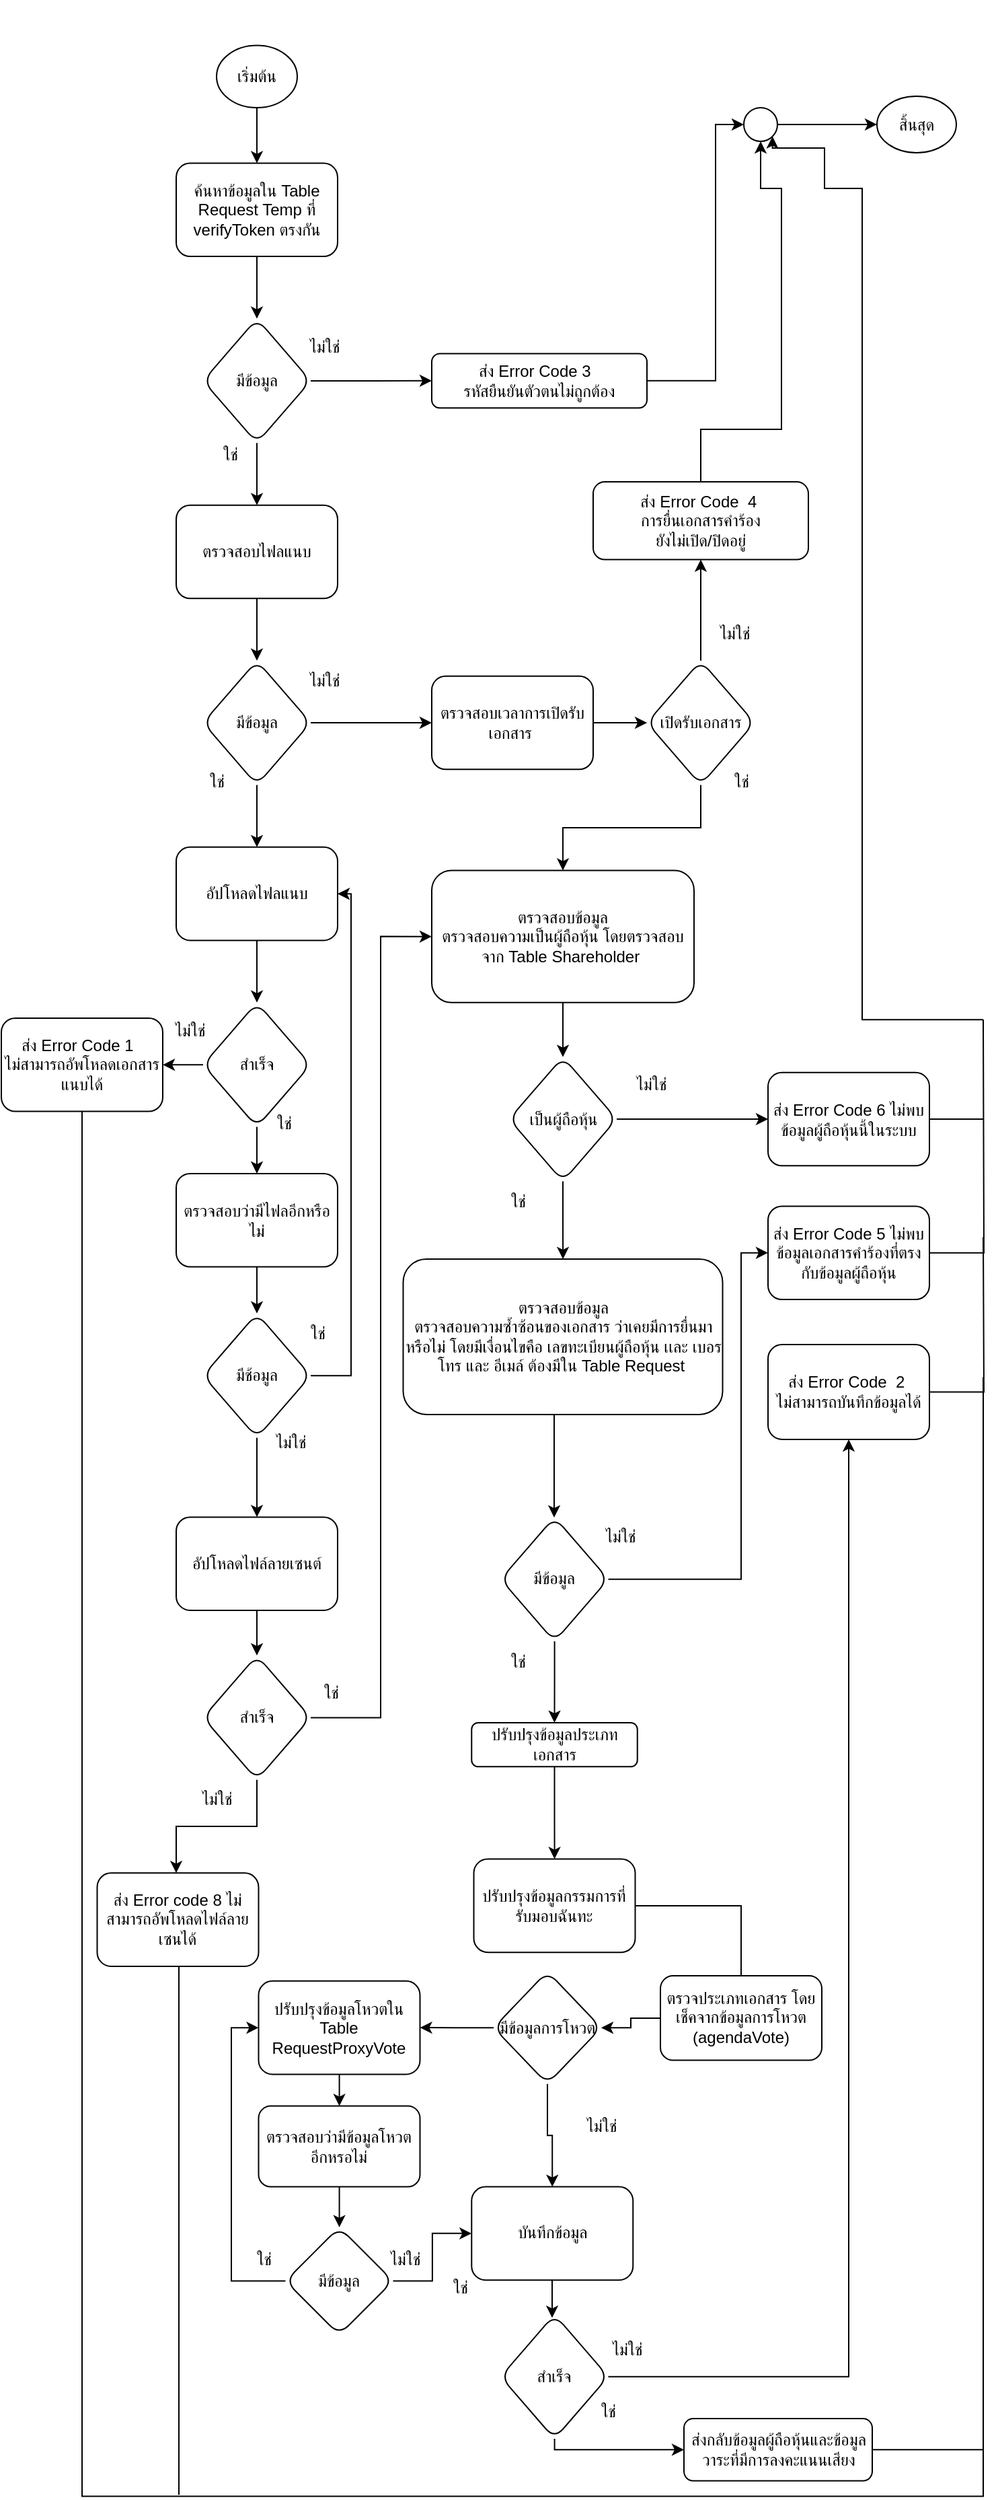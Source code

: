 <mxfile version="20.2.8" type="github">
  <diagram id="tZtuiYwcsACQZU0OgqWh" name="หน้า-1">
    <mxGraphModel dx="1188" dy="593" grid="1" gridSize="10" guides="1" tooltips="1" connect="1" arrows="1" fold="1" page="1" pageScale="1" pageWidth="827" pageHeight="1169" math="0" shadow="0">
      <root>
        <mxCell id="0" />
        <mxCell id="1" parent="0" />
        <mxCell id="KyLAvnzzJZKWlOcafogT-1" value="ใช่" style="text;html=1;align=center;verticalAlign=middle;resizable=0;points=[];autosize=1;strokeColor=none;fillColor=none;" vertex="1" parent="1">
          <mxGeometry x="361" y="1725.002" width="40" height="30" as="geometry" />
        </mxCell>
        <mxCell id="KyLAvnzzJZKWlOcafogT-2" value="" style="group" vertex="1" connectable="0" parent="1">
          <mxGeometry x="40" y="40" width="730" height="1854.792" as="geometry" />
        </mxCell>
        <mxCell id="KyLAvnzzJZKWlOcafogT-3" style="edgeStyle=orthogonalEdgeStyle;rounded=0;orthogonalLoop=1;jettySize=auto;html=1;endArrow=classic;endFill=1;" edge="1" parent="KyLAvnzzJZKWlOcafogT-2" source="KyLAvnzzJZKWlOcafogT-4" target="KyLAvnzzJZKWlOcafogT-9">
          <mxGeometry relative="1" as="geometry">
            <mxPoint x="411.25" y="1277.335" as="targetPoint" />
          </mxGeometry>
        </mxCell>
        <mxCell id="KyLAvnzzJZKWlOcafogT-4" value="มีข้อมูล" style="rhombus;whiteSpace=wrap;html=1;rounded=1;" vertex="1" parent="KyLAvnzzJZKWlOcafogT-2">
          <mxGeometry x="371.25" y="1127.196" width="80" height="92.393" as="geometry" />
        </mxCell>
        <mxCell id="KyLAvnzzJZKWlOcafogT-5" value="ไม่ใช่" style="text;html=1;align=center;verticalAlign=middle;resizable=0;points=[];autosize=1;strokeColor=none;fillColor=none;" vertex="1" parent="KyLAvnzzJZKWlOcafogT-2">
          <mxGeometry x="435" y="1127.196" width="50" height="30" as="geometry" />
        </mxCell>
        <mxCell id="KyLAvnzzJZKWlOcafogT-6" value="ใช่" style="text;html=1;align=center;verticalAlign=middle;resizable=0;points=[];autosize=1;strokeColor=none;fillColor=none;" vertex="1" parent="KyLAvnzzJZKWlOcafogT-2">
          <mxGeometry x="364" y="1219.589" width="40" height="30" as="geometry" />
        </mxCell>
        <mxCell id="KyLAvnzzJZKWlOcafogT-7" style="edgeStyle=orthogonalEdgeStyle;rounded=0;orthogonalLoop=1;jettySize=auto;html=1;endArrow=none;endFill=0;" edge="1" parent="KyLAvnzzJZKWlOcafogT-2" source="KyLAvnzzJZKWlOcafogT-65">
          <mxGeometry relative="1" as="geometry">
            <mxPoint x="730" y="757.624" as="targetPoint" />
          </mxGeometry>
        </mxCell>
        <mxCell id="KyLAvnzzJZKWlOcafogT-8" style="edgeStyle=orthogonalEdgeStyle;rounded=0;orthogonalLoop=1;jettySize=auto;html=1;endArrow=none;endFill=0;" edge="1" parent="KyLAvnzzJZKWlOcafogT-2" source="KyLAvnzzJZKWlOcafogT-63">
          <mxGeometry relative="1" as="geometry">
            <mxPoint x="730" y="831.538" as="targetPoint" />
          </mxGeometry>
        </mxCell>
        <mxCell id="KyLAvnzzJZKWlOcafogT-112" value="" style="edgeStyle=orthogonalEdgeStyle;rounded=0;orthogonalLoop=1;jettySize=auto;html=1;" edge="1" parent="KyLAvnzzJZKWlOcafogT-2" source="KyLAvnzzJZKWlOcafogT-9" target="KyLAvnzzJZKWlOcafogT-71">
          <mxGeometry relative="1" as="geometry" />
        </mxCell>
        <mxCell id="KyLAvnzzJZKWlOcafogT-9" value="ปรับปรุงข้อมูลประเภทเอกสาร" style="rounded=1;whiteSpace=wrap;html=1;" vertex="1" parent="KyLAvnzzJZKWlOcafogT-2">
          <mxGeometry x="349.63" y="1280" width="123.25" height="32.67" as="geometry" />
        </mxCell>
        <mxCell id="KyLAvnzzJZKWlOcafogT-113" value="" style="edgeStyle=orthogonalEdgeStyle;rounded=0;orthogonalLoop=1;jettySize=auto;html=1;entryX=0.478;entryY=0.027;entryDx=0;entryDy=0;entryPerimeter=0;" edge="1" parent="KyLAvnzzJZKWlOcafogT-2" source="KyLAvnzzJZKWlOcafogT-10" target="KyLAvnzzJZKWlOcafogT-11">
          <mxGeometry relative="1" as="geometry">
            <mxPoint x="410" y="1730" as="targetPoint" />
            <Array as="points">
              <mxPoint x="410" y="1714" />
            </Array>
          </mxGeometry>
        </mxCell>
        <mxCell id="KyLAvnzzJZKWlOcafogT-10" value="บันทึกข้อมูล" style="whiteSpace=wrap;html=1;rounded=1;" vertex="1" parent="KyLAvnzzJZKWlOcafogT-2">
          <mxGeometry x="349.63" y="1624.799" width="120" height="69.295" as="geometry" />
        </mxCell>
        <mxCell id="KyLAvnzzJZKWlOcafogT-11" value="สำเร็จ" style="rhombus;whiteSpace=wrap;html=1;rounded=1;" vertex="1" parent="KyLAvnzzJZKWlOcafogT-2">
          <mxGeometry x="371.25" y="1719.667" width="80" height="92.393" as="geometry" />
        </mxCell>
        <mxCell id="KyLAvnzzJZKWlOcafogT-13" value="ค้นหาข้อมูลใน Table Request Temp ที่ verifyToken ตรงกัน" style="rounded=1;whiteSpace=wrap;html=1;" vertex="1" parent="KyLAvnzzJZKWlOcafogT-2">
          <mxGeometry x="130" y="121.266" width="120" height="69.295" as="geometry" />
        </mxCell>
        <mxCell id="KyLAvnzzJZKWlOcafogT-14" value="มีข้อมูล" style="rhombus;whiteSpace=wrap;html=1;rounded=1;" vertex="1" parent="KyLAvnzzJZKWlOcafogT-2">
          <mxGeometry x="150" y="236.757" width="80" height="92.393" as="geometry" />
        </mxCell>
        <mxCell id="KyLAvnzzJZKWlOcafogT-15" value="" style="edgeStyle=orthogonalEdgeStyle;rounded=0;orthogonalLoop=1;jettySize=auto;html=1;" edge="1" parent="KyLAvnzzJZKWlOcafogT-2" source="KyLAvnzzJZKWlOcafogT-13" target="KyLAvnzzJZKWlOcafogT-14">
          <mxGeometry relative="1" as="geometry" />
        </mxCell>
        <mxCell id="KyLAvnzzJZKWlOcafogT-16" style="edgeStyle=orthogonalEdgeStyle;rounded=0;orthogonalLoop=1;jettySize=auto;html=1;endArrow=classic;endFill=1;entryX=0;entryY=0.5;entryDx=0;entryDy=0;" edge="1" parent="KyLAvnzzJZKWlOcafogT-2" source="KyLAvnzzJZKWlOcafogT-17" target="KyLAvnzzJZKWlOcafogT-45">
          <mxGeometry relative="1" as="geometry">
            <mxPoint x="530" y="150.002" as="targetPoint" />
            <Array as="points">
              <mxPoint x="531" y="283" />
              <mxPoint x="531" y="93" />
            </Array>
          </mxGeometry>
        </mxCell>
        <mxCell id="KyLAvnzzJZKWlOcafogT-17" value="ส่ง Error Code 3&amp;nbsp;&amp;nbsp;&lt;br&gt;รหัสยืนยันตัวตนไม่ถูกต้อง" style="whiteSpace=wrap;html=1;rounded=1;" vertex="1" parent="KyLAvnzzJZKWlOcafogT-2">
          <mxGeometry x="320" y="262.743" width="160" height="40.422" as="geometry" />
        </mxCell>
        <mxCell id="KyLAvnzzJZKWlOcafogT-18" value="" style="edgeStyle=orthogonalEdgeStyle;rounded=0;orthogonalLoop=1;jettySize=auto;html=1;" edge="1" parent="KyLAvnzzJZKWlOcafogT-2" source="KyLAvnzzJZKWlOcafogT-14" target="KyLAvnzzJZKWlOcafogT-17">
          <mxGeometry relative="1" as="geometry" />
        </mxCell>
        <mxCell id="KyLAvnzzJZKWlOcafogT-19" value="ตรวจสอบไฟลแนบ" style="whiteSpace=wrap;html=1;rounded=1;" vertex="1" parent="KyLAvnzzJZKWlOcafogT-2">
          <mxGeometry x="130" y="375.347" width="120" height="69.295" as="geometry" />
        </mxCell>
        <mxCell id="KyLAvnzzJZKWlOcafogT-20" value="" style="edgeStyle=orthogonalEdgeStyle;rounded=0;orthogonalLoop=1;jettySize=auto;html=1;" edge="1" parent="KyLAvnzzJZKWlOcafogT-2" source="KyLAvnzzJZKWlOcafogT-14" target="KyLAvnzzJZKWlOcafogT-19">
          <mxGeometry relative="1" as="geometry" />
        </mxCell>
        <mxCell id="KyLAvnzzJZKWlOcafogT-21" value="ใช่" style="text;html=1;align=center;verticalAlign=middle;resizable=0;points=[];autosize=1;strokeColor=none;fillColor=none;" vertex="1" parent="KyLAvnzzJZKWlOcafogT-2">
          <mxGeometry x="150" y="323.376" width="40" height="30" as="geometry" />
        </mxCell>
        <mxCell id="KyLAvnzzJZKWlOcafogT-22" value="ไม่ใช่" style="text;html=1;align=center;verticalAlign=middle;resizable=0;points=[];autosize=1;strokeColor=none;fillColor=none;" vertex="1" parent="KyLAvnzzJZKWlOcafogT-2">
          <mxGeometry x="215" y="242.532" width="50" height="30" as="geometry" />
        </mxCell>
        <mxCell id="KyLAvnzzJZKWlOcafogT-23" style="edgeStyle=orthogonalEdgeStyle;rounded=0;orthogonalLoop=1;jettySize=auto;html=1;entryX=0;entryY=0.5;entryDx=0;entryDy=0;" edge="1" parent="KyLAvnzzJZKWlOcafogT-2" source="KyLAvnzzJZKWlOcafogT-24">
          <mxGeometry relative="1" as="geometry">
            <mxPoint x="320" y="537.035" as="targetPoint" />
          </mxGeometry>
        </mxCell>
        <mxCell id="KyLAvnzzJZKWlOcafogT-24" value="มีข้อมูล" style="rhombus;whiteSpace=wrap;html=1;rounded=1;" vertex="1" parent="KyLAvnzzJZKWlOcafogT-2">
          <mxGeometry x="150" y="490.838" width="80" height="92.393" as="geometry" />
        </mxCell>
        <mxCell id="KyLAvnzzJZKWlOcafogT-25" value="" style="edgeStyle=orthogonalEdgeStyle;rounded=0;orthogonalLoop=1;jettySize=auto;html=1;" edge="1" parent="KyLAvnzzJZKWlOcafogT-2" source="KyLAvnzzJZKWlOcafogT-19" target="KyLAvnzzJZKWlOcafogT-24">
          <mxGeometry relative="1" as="geometry" />
        </mxCell>
        <mxCell id="KyLAvnzzJZKWlOcafogT-26" value="ไม่ใช่" style="text;html=1;align=center;verticalAlign=middle;resizable=0;points=[];autosize=1;strokeColor=none;fillColor=none;" vertex="1" parent="KyLAvnzzJZKWlOcafogT-2">
          <mxGeometry x="215" y="490.838" width="50" height="30" as="geometry" />
        </mxCell>
        <mxCell id="KyLAvnzzJZKWlOcafogT-27" value="ใช่" style="text;html=1;align=center;verticalAlign=middle;resizable=0;points=[];autosize=1;strokeColor=none;fillColor=none;" vertex="1" parent="KyLAvnzzJZKWlOcafogT-2">
          <mxGeometry x="140" y="565.908" width="40" height="30" as="geometry" />
        </mxCell>
        <mxCell id="KyLAvnzzJZKWlOcafogT-28" value="อัปโหลดไฟลแนบ" style="whiteSpace=wrap;html=1;rounded=1;" vertex="1" parent="KyLAvnzzJZKWlOcafogT-2">
          <mxGeometry x="130" y="629.428" width="120" height="69.295" as="geometry" />
        </mxCell>
        <mxCell id="KyLAvnzzJZKWlOcafogT-29" value="" style="edgeStyle=orthogonalEdgeStyle;rounded=0;orthogonalLoop=1;jettySize=auto;html=1;" edge="1" parent="KyLAvnzzJZKWlOcafogT-2" source="KyLAvnzzJZKWlOcafogT-24" target="KyLAvnzzJZKWlOcafogT-28">
          <mxGeometry relative="1" as="geometry" />
        </mxCell>
        <mxCell id="KyLAvnzzJZKWlOcafogT-30" value="สำเร็จ" style="rhombus;whiteSpace=wrap;html=1;rounded=1;" vertex="1" parent="KyLAvnzzJZKWlOcafogT-2">
          <mxGeometry x="150" y="744.919" width="80" height="92.393" as="geometry" />
        </mxCell>
        <mxCell id="KyLAvnzzJZKWlOcafogT-31" value="" style="edgeStyle=orthogonalEdgeStyle;rounded=0;orthogonalLoop=1;jettySize=auto;html=1;" edge="1" parent="KyLAvnzzJZKWlOcafogT-2" source="KyLAvnzzJZKWlOcafogT-28" target="KyLAvnzzJZKWlOcafogT-30">
          <mxGeometry relative="1" as="geometry" />
        </mxCell>
        <mxCell id="KyLAvnzzJZKWlOcafogT-32" value="ตรวจสอบว่ามีไฟลอีกหรือไม่" style="whiteSpace=wrap;html=1;rounded=1;" vertex="1" parent="KyLAvnzzJZKWlOcafogT-2">
          <mxGeometry x="130" y="871.96" width="120" height="69.295" as="geometry" />
        </mxCell>
        <mxCell id="KyLAvnzzJZKWlOcafogT-33" value="" style="edgeStyle=orthogonalEdgeStyle;rounded=0;orthogonalLoop=1;jettySize=auto;html=1;" edge="1" parent="KyLAvnzzJZKWlOcafogT-2" source="KyLAvnzzJZKWlOcafogT-30" target="KyLAvnzzJZKWlOcafogT-32">
          <mxGeometry relative="1" as="geometry" />
        </mxCell>
        <mxCell id="KyLAvnzzJZKWlOcafogT-34" style="edgeStyle=orthogonalEdgeStyle;rounded=0;orthogonalLoop=1;jettySize=auto;html=1;endArrow=classic;endFill=1;entryX=1;entryY=0.5;entryDx=0;entryDy=0;" edge="1" parent="KyLAvnzzJZKWlOcafogT-2" source="KyLAvnzzJZKWlOcafogT-35" target="KyLAvnzzJZKWlOcafogT-28">
          <mxGeometry relative="1" as="geometry">
            <mxPoint x="275" y="538.19" as="targetPoint" />
            <Array as="points">
              <mxPoint x="260" y="1022.099" />
              <mxPoint x="260" y="664.076" />
            </Array>
          </mxGeometry>
        </mxCell>
        <mxCell id="KyLAvnzzJZKWlOcafogT-35" value="มีช้อมูล" style="rhombus;whiteSpace=wrap;html=1;rounded=1;" vertex="1" parent="KyLAvnzzJZKWlOcafogT-2">
          <mxGeometry x="150" y="975.902" width="80" height="92.393" as="geometry" />
        </mxCell>
        <mxCell id="KyLAvnzzJZKWlOcafogT-36" value="" style="edgeStyle=orthogonalEdgeStyle;rounded=0;orthogonalLoop=1;jettySize=auto;html=1;" edge="1" parent="KyLAvnzzJZKWlOcafogT-2" source="KyLAvnzzJZKWlOcafogT-32" target="KyLAvnzzJZKWlOcafogT-35">
          <mxGeometry relative="1" as="geometry" />
        </mxCell>
        <mxCell id="KyLAvnzzJZKWlOcafogT-37" value="ไม่ใช่" style="text;html=1;align=center;verticalAlign=middle;resizable=0;points=[];autosize=1;strokeColor=none;fillColor=none;" vertex="1" parent="KyLAvnzzJZKWlOcafogT-2">
          <mxGeometry x="190" y="1056.746" width="50" height="30" as="geometry" />
        </mxCell>
        <mxCell id="KyLAvnzzJZKWlOcafogT-38" value="ตรวจสอบเวลาการเปิดรับเอกสาร&amp;nbsp;" style="rounded=1;whiteSpace=wrap;html=1;" vertex="1" parent="KyLAvnzzJZKWlOcafogT-2">
          <mxGeometry x="320" y="502.388" width="120" height="69.295" as="geometry" />
        </mxCell>
        <mxCell id="KyLAvnzzJZKWlOcafogT-39" value="เปิดรับเอกสาร" style="rhombus;whiteSpace=wrap;html=1;rounded=1;" vertex="1" parent="KyLAvnzzJZKWlOcafogT-2">
          <mxGeometry x="480" y="490.838" width="80" height="92.393" as="geometry" />
        </mxCell>
        <mxCell id="KyLAvnzzJZKWlOcafogT-40" value="" style="edgeStyle=orthogonalEdgeStyle;rounded=0;orthogonalLoop=1;jettySize=auto;html=1;" edge="1" parent="KyLAvnzzJZKWlOcafogT-2" source="KyLAvnzzJZKWlOcafogT-38" target="KyLAvnzzJZKWlOcafogT-39">
          <mxGeometry relative="1" as="geometry" />
        </mxCell>
        <mxCell id="KyLAvnzzJZKWlOcafogT-41" style="edgeStyle=orthogonalEdgeStyle;rounded=0;orthogonalLoop=1;jettySize=auto;html=1;endArrow=none;endFill=0;" edge="1" parent="KyLAvnzzJZKWlOcafogT-2" source="KyLAvnzzJZKWlOcafogT-42">
          <mxGeometry relative="1" as="geometry">
            <mxPoint x="730" y="1023.254" as="targetPoint" />
            <Array as="points">
              <mxPoint x="60" y="1854.792" />
              <mxPoint x="730" y="1854.792" />
            </Array>
          </mxGeometry>
        </mxCell>
        <mxCell id="KyLAvnzzJZKWlOcafogT-42" value="ส่ง Error Code 1&amp;nbsp;&amp;nbsp;&lt;br&gt;ไม่สามารถอัพโหลดเอกสารแนบได้" style="rounded=1;whiteSpace=wrap;html=1;" vertex="1" parent="KyLAvnzzJZKWlOcafogT-2">
          <mxGeometry y="756.469" width="120" height="69.295" as="geometry" />
        </mxCell>
        <mxCell id="KyLAvnzzJZKWlOcafogT-43" style="edgeStyle=orthogonalEdgeStyle;rounded=0;orthogonalLoop=1;jettySize=auto;html=1;" edge="1" parent="KyLAvnzzJZKWlOcafogT-2" source="KyLAvnzzJZKWlOcafogT-30" target="KyLAvnzzJZKWlOcafogT-42">
          <mxGeometry relative="1" as="geometry">
            <mxPoint x="280" y="791.116" as="targetPoint" />
          </mxGeometry>
        </mxCell>
        <mxCell id="KyLAvnzzJZKWlOcafogT-44" value="ใช่" style="text;html=1;align=center;verticalAlign=middle;resizable=0;points=[];autosize=1;strokeColor=none;fillColor=none;" vertex="1" parent="KyLAvnzzJZKWlOcafogT-2">
          <mxGeometry x="215" y="975.902" width="40" height="30" as="geometry" />
        </mxCell>
        <mxCell id="KyLAvnzzJZKWlOcafogT-45" value="" style="ellipse;whiteSpace=wrap;html=1;aspect=fixed;" vertex="1" parent="KyLAvnzzJZKWlOcafogT-2">
          <mxGeometry x="552" y="80" width="25" height="25" as="geometry" />
        </mxCell>
        <mxCell id="KyLAvnzzJZKWlOcafogT-46" style="edgeStyle=orthogonalEdgeStyle;rounded=0;orthogonalLoop=1;jettySize=auto;html=1;entryX=0.5;entryY=1;entryDx=0;entryDy=0;endArrow=classic;endFill=1;" edge="1" parent="KyLAvnzzJZKWlOcafogT-2" source="KyLAvnzzJZKWlOcafogT-47" target="KyLAvnzzJZKWlOcafogT-45">
          <mxGeometry relative="1" as="geometry">
            <Array as="points">
              <mxPoint x="520" y="319" />
              <mxPoint x="580" y="319" />
              <mxPoint x="580" y="140" />
              <mxPoint x="565" y="140" />
            </Array>
          </mxGeometry>
        </mxCell>
        <mxCell id="KyLAvnzzJZKWlOcafogT-47" value="ส่ง Error Code&amp;nbsp; 4&amp;nbsp;&lt;br&gt;การยื่นเอกสารคำร้อง&lt;br&gt;ยังไม่เปิด/ปิดอยู่" style="whiteSpace=wrap;html=1;rounded=1;" vertex="1" parent="KyLAvnzzJZKWlOcafogT-2">
          <mxGeometry x="440" y="358.023" width="160" height="57.746" as="geometry" />
        </mxCell>
        <mxCell id="KyLAvnzzJZKWlOcafogT-48" style="edgeStyle=orthogonalEdgeStyle;rounded=0;orthogonalLoop=1;jettySize=auto;html=1;entryX=0.5;entryY=1;entryDx=0;entryDy=0;" edge="1" parent="KyLAvnzzJZKWlOcafogT-2" source="KyLAvnzzJZKWlOcafogT-39" target="KyLAvnzzJZKWlOcafogT-47">
          <mxGeometry relative="1" as="geometry">
            <mxPoint x="520" y="444.642" as="targetPoint" />
          </mxGeometry>
        </mxCell>
        <mxCell id="KyLAvnzzJZKWlOcafogT-49" value="ไม่ใช่" style="text;html=1;align=center;verticalAlign=middle;resizable=0;points=[];autosize=1;strokeColor=none;fillColor=none;" vertex="1" parent="KyLAvnzzJZKWlOcafogT-2">
          <mxGeometry x="520" y="456.191" width="50" height="30" as="geometry" />
        </mxCell>
        <mxCell id="KyLAvnzzJZKWlOcafogT-50" value="ใช่" style="text;html=1;align=center;verticalAlign=middle;resizable=0;points=[];autosize=1;strokeColor=none;fillColor=none;" vertex="1" parent="KyLAvnzzJZKWlOcafogT-2">
          <mxGeometry x="530" y="565.908" width="40" height="30" as="geometry" />
        </mxCell>
        <mxCell id="KyLAvnzzJZKWlOcafogT-51" value="สิ้นสุด" style="ellipse;whiteSpace=wrap;html=1;" vertex="1" parent="KyLAvnzzJZKWlOcafogT-2">
          <mxGeometry x="651" y="71.53" width="59" height="41.94" as="geometry" />
        </mxCell>
        <mxCell id="KyLAvnzzJZKWlOcafogT-52" value="" style="edgeStyle=orthogonalEdgeStyle;rounded=0;orthogonalLoop=1;jettySize=auto;html=1;endArrow=classic;endFill=1;" edge="1" parent="KyLAvnzzJZKWlOcafogT-2" source="KyLAvnzzJZKWlOcafogT-45" target="KyLAvnzzJZKWlOcafogT-51">
          <mxGeometry relative="1" as="geometry" />
        </mxCell>
        <mxCell id="KyLAvnzzJZKWlOcafogT-53" value="ใช่" style="text;html=1;align=center;verticalAlign=middle;resizable=0;points=[];autosize=1;strokeColor=none;fillColor=none;" vertex="1" parent="KyLAvnzzJZKWlOcafogT-2">
          <mxGeometry x="190" y="819.989" width="40" height="30" as="geometry" />
        </mxCell>
        <mxCell id="KyLAvnzzJZKWlOcafogT-54" value="ไม่ใช่" style="text;html=1;align=center;verticalAlign=middle;resizable=0;points=[];autosize=1;strokeColor=none;fillColor=none;" vertex="1" parent="KyLAvnzzJZKWlOcafogT-2">
          <mxGeometry x="115" y="750.694" width="50" height="30" as="geometry" />
        </mxCell>
        <mxCell id="KyLAvnzzJZKWlOcafogT-55" value="ตรวจสอบข้อมูล&lt;br&gt;ตรวจสอบความเป็นผู้ถือหุ้น โดยตรวจสอบจาก Table Shareholder&amp;nbsp;" style="whiteSpace=wrap;html=1;rounded=1;" vertex="1" parent="KyLAvnzzJZKWlOcafogT-2">
          <mxGeometry x="320" y="646.752" width="195" height="98.168" as="geometry" />
        </mxCell>
        <mxCell id="KyLAvnzzJZKWlOcafogT-56" style="edgeStyle=orthogonalEdgeStyle;rounded=0;orthogonalLoop=1;jettySize=auto;html=1;entryX=0.5;entryY=0;entryDx=0;entryDy=0;" edge="1" parent="KyLAvnzzJZKWlOcafogT-2" source="KyLAvnzzJZKWlOcafogT-39" target="KyLAvnzzJZKWlOcafogT-55">
          <mxGeometry relative="1" as="geometry">
            <mxPoint x="410" y="642.132" as="targetPoint" />
          </mxGeometry>
        </mxCell>
        <mxCell id="KyLAvnzzJZKWlOcafogT-57" value="เป็นผู้ถือหุ้น" style="rhombus;whiteSpace=wrap;html=1;rounded=1;" vertex="1" parent="KyLAvnzzJZKWlOcafogT-2">
          <mxGeometry x="377.5" y="785.341" width="80" height="92.393" as="geometry" />
        </mxCell>
        <mxCell id="KyLAvnzzJZKWlOcafogT-58" value="" style="edgeStyle=orthogonalEdgeStyle;rounded=0;orthogonalLoop=1;jettySize=auto;html=1;" edge="1" parent="KyLAvnzzJZKWlOcafogT-2" source="KyLAvnzzJZKWlOcafogT-55" target="KyLAvnzzJZKWlOcafogT-57">
          <mxGeometry relative="1" as="geometry" />
        </mxCell>
        <mxCell id="KyLAvnzzJZKWlOcafogT-59" value="ใช่" style="text;html=1;align=center;verticalAlign=middle;resizable=0;points=[];autosize=1;strokeColor=none;fillColor=none;" vertex="1" parent="KyLAvnzzJZKWlOcafogT-2">
          <mxGeometry x="364" y="877.735" width="40" height="30" as="geometry" />
        </mxCell>
        <mxCell id="KyLAvnzzJZKWlOcafogT-60" value="ไม่ใช่" style="text;html=1;align=center;verticalAlign=middle;resizable=0;points=[];autosize=1;strokeColor=none;fillColor=none;" vertex="1" parent="KyLAvnzzJZKWlOcafogT-2">
          <mxGeometry x="457.5" y="791.116" width="50" height="30" as="geometry" />
        </mxCell>
        <mxCell id="KyLAvnzzJZKWlOcafogT-61" value="ตรวจสอบข้อมูล&lt;br&gt;ตรวจสอบความซ้ำซ้อนของเอกสาร ว่าเคยมีการยื่นมาหรือไม่ โดยมีเงื่อนไขคือ เลขทะเบียนผู้ถือหุ้น เเละ เบอรโทร และ อีเมล์ ต้องมีใน Table Request&amp;nbsp;" style="whiteSpace=wrap;html=1;rounded=1;" vertex="1" parent="KyLAvnzzJZKWlOcafogT-2">
          <mxGeometry x="298.75" y="935.48" width="237.5" height="115.491" as="geometry" />
        </mxCell>
        <mxCell id="KyLAvnzzJZKWlOcafogT-62" value="" style="edgeStyle=orthogonalEdgeStyle;rounded=0;orthogonalLoop=1;jettySize=auto;html=1;exitX=0.5;exitY=1;exitDx=0;exitDy=0;" edge="1" parent="KyLAvnzzJZKWlOcafogT-2" source="KyLAvnzzJZKWlOcafogT-61" target="KyLAvnzzJZKWlOcafogT-4">
          <mxGeometry relative="1" as="geometry">
            <mxPoint x="411" y="1104.098" as="sourcePoint" />
            <Array as="points">
              <mxPoint x="411" y="1050.972" />
            </Array>
          </mxGeometry>
        </mxCell>
        <mxCell id="KyLAvnzzJZKWlOcafogT-63" value="ส่ง Error Code 6 ไม่พบข้อมูลผู้ถือหุ้นนี้ในระบบ" style="whiteSpace=wrap;html=1;rounded=1;" vertex="1" parent="KyLAvnzzJZKWlOcafogT-2">
          <mxGeometry x="570" y="796.891" width="120" height="69.295" as="geometry" />
        </mxCell>
        <mxCell id="KyLAvnzzJZKWlOcafogT-64" style="edgeStyle=orthogonalEdgeStyle;rounded=0;orthogonalLoop=1;jettySize=auto;html=1;entryX=0;entryY=0.5;entryDx=0;entryDy=0;exitX=1;exitY=0.5;exitDx=0;exitDy=0;" edge="1" parent="KyLAvnzzJZKWlOcafogT-2" source="KyLAvnzzJZKWlOcafogT-57" target="KyLAvnzzJZKWlOcafogT-63">
          <mxGeometry relative="1" as="geometry">
            <Array as="points">
              <mxPoint x="520" y="831.538" />
              <mxPoint x="520" y="831.538" />
            </Array>
          </mxGeometry>
        </mxCell>
        <mxCell id="KyLAvnzzJZKWlOcafogT-65" value="ส่ง Error Code 5 ไม่พบข้อมูลเอกสารคำร้องที่ตรงกับข้อมูลผู้ถือหุ้น" style="whiteSpace=wrap;html=1;rounded=1;" vertex="1" parent="KyLAvnzzJZKWlOcafogT-2">
          <mxGeometry x="570" y="896.213" width="120" height="69.295" as="geometry" />
        </mxCell>
        <mxCell id="KyLAvnzzJZKWlOcafogT-66" style="edgeStyle=orthogonalEdgeStyle;rounded=0;orthogonalLoop=1;jettySize=auto;html=1;endArrow=classic;endFill=1;entryX=1;entryY=1;entryDx=0;entryDy=0;" edge="1" parent="KyLAvnzzJZKWlOcafogT-2" target="KyLAvnzzJZKWlOcafogT-45">
          <mxGeometry relative="1" as="geometry">
            <mxPoint x="710" y="191.716" as="targetPoint" />
            <mxPoint x="730" y="757.624" as="sourcePoint" />
            <Array as="points">
              <mxPoint x="640" y="758" />
              <mxPoint x="640" y="140" />
              <mxPoint x="612" y="140" />
              <mxPoint x="612" y="110" />
              <mxPoint x="573" y="110" />
            </Array>
          </mxGeometry>
        </mxCell>
        <mxCell id="KyLAvnzzJZKWlOcafogT-67" style="edgeStyle=orthogonalEdgeStyle;rounded=0;orthogonalLoop=1;jettySize=auto;html=1;endArrow=none;endFill=0;" edge="1" parent="KyLAvnzzJZKWlOcafogT-2" source="KyLAvnzzJZKWlOcafogT-68">
          <mxGeometry relative="1" as="geometry">
            <mxPoint x="730" y="919.311" as="targetPoint" />
          </mxGeometry>
        </mxCell>
        <mxCell id="KyLAvnzzJZKWlOcafogT-68" value="ส่ง Error Code&amp;nbsp; 2&amp;nbsp;&lt;br&gt;ไม่สามารถบันทึกข้อมูลได้" style="rounded=1;whiteSpace=wrap;html=1;" vertex="1" parent="KyLAvnzzJZKWlOcafogT-2">
          <mxGeometry x="570" y="999.001" width="120" height="70.45" as="geometry" />
        </mxCell>
        <mxCell id="KyLAvnzzJZKWlOcafogT-69" value="ไม่ใช่" style="text;html=1;align=center;verticalAlign=middle;resizable=0;points=[];autosize=1;strokeColor=none;fillColor=none;" vertex="1" parent="KyLAvnzzJZKWlOcafogT-2">
          <mxGeometry x="440" y="1731.216" width="50" height="30" as="geometry" />
        </mxCell>
        <mxCell id="KyLAvnzzJZKWlOcafogT-70" value="ใช่" style="text;html=1;align=center;verticalAlign=middle;resizable=0;points=[];autosize=1;strokeColor=none;fillColor=none;" vertex="1" parent="KyLAvnzzJZKWlOcafogT-2">
          <mxGeometry x="431.25" y="1777.413" width="40" height="30" as="geometry" />
        </mxCell>
        <mxCell id="KyLAvnzzJZKWlOcafogT-71" value="ปรับปรุงข้อมูลกรรมการที่รับมอบฉันทะ" style="whiteSpace=wrap;html=1;rounded=1;" vertex="1" parent="KyLAvnzzJZKWlOcafogT-2">
          <mxGeometry x="351.25" y="1381.277" width="120" height="69.295" as="geometry" />
        </mxCell>
        <mxCell id="KyLAvnzzJZKWlOcafogT-72" value="" style="edgeStyle=orthogonalEdgeStyle;rounded=0;orthogonalLoop=1;jettySize=auto;html=1;endArrow=classic;endFill=1;" edge="1" parent="KyLAvnzzJZKWlOcafogT-2" source="KyLAvnzzJZKWlOcafogT-57" target="KyLAvnzzJZKWlOcafogT-61">
          <mxGeometry relative="1" as="geometry" />
        </mxCell>
        <mxCell id="KyLAvnzzJZKWlOcafogT-73" value="" style="edgeStyle=orthogonalEdgeStyle;rounded=0;orthogonalLoop=1;jettySize=auto;html=1;entryX=0;entryY=0.5;entryDx=0;entryDy=0;" edge="1" parent="KyLAvnzzJZKWlOcafogT-2" source="KyLAvnzzJZKWlOcafogT-4" target="KyLAvnzzJZKWlOcafogT-65">
          <mxGeometry relative="1" as="geometry">
            <Array as="points">
              <mxPoint x="550" y="1173" />
              <mxPoint x="550" y="931" />
            </Array>
          </mxGeometry>
        </mxCell>
        <mxCell id="KyLAvnzzJZKWlOcafogT-74" value="ปรับปรุงข้อมูลโหวตใน Table RequestProxyVote" style="whiteSpace=wrap;html=1;rounded=1;" vertex="1" parent="KyLAvnzzJZKWlOcafogT-2">
          <mxGeometry x="191.25" y="1471.924" width="120" height="69.295" as="geometry" />
        </mxCell>
        <mxCell id="KyLAvnzzJZKWlOcafogT-75" style="edgeStyle=orthogonalEdgeStyle;rounded=0;orthogonalLoop=1;jettySize=auto;html=1;endArrow=none;endFill=0;" edge="1" parent="KyLAvnzzJZKWlOcafogT-2" source="KyLAvnzzJZKWlOcafogT-76">
          <mxGeometry relative="1" as="geometry">
            <mxPoint x="730" y="1820.144" as="targetPoint" />
          </mxGeometry>
        </mxCell>
        <mxCell id="KyLAvnzzJZKWlOcafogT-76" value="ส่งกลับข้อมูลผู้ถือหุ้นและข้อมูลวาระที่มีการลงคะแนนเสียง" style="rounded=1;whiteSpace=wrap;html=1;" vertex="1" parent="KyLAvnzzJZKWlOcafogT-2">
          <mxGeometry x="507.5" y="1797.046" width="140" height="46.197" as="geometry" />
        </mxCell>
        <mxCell id="KyLAvnzzJZKWlOcafogT-77" style="edgeStyle=orthogonalEdgeStyle;rounded=0;orthogonalLoop=1;jettySize=auto;html=1;entryX=0.5;entryY=1;entryDx=0;entryDy=0;endArrow=classic;endFill=1;" edge="1" parent="KyLAvnzzJZKWlOcafogT-2" source="KyLAvnzzJZKWlOcafogT-11" target="KyLAvnzzJZKWlOcafogT-68">
          <mxGeometry relative="1" as="geometry" />
        </mxCell>
        <mxCell id="KyLAvnzzJZKWlOcafogT-79" style="edgeStyle=orthogonalEdgeStyle;rounded=0;orthogonalLoop=1;jettySize=auto;html=1;entryX=0;entryY=0.5;entryDx=0;entryDy=0;endArrow=classic;endFill=1;" edge="1" parent="KyLAvnzzJZKWlOcafogT-2" source="KyLAvnzzJZKWlOcafogT-11" target="KyLAvnzzJZKWlOcafogT-76">
          <mxGeometry relative="1" as="geometry">
            <Array as="points">
              <mxPoint x="411" y="1820.144" />
            </Array>
          </mxGeometry>
        </mxCell>
        <mxCell id="KyLAvnzzJZKWlOcafogT-80" value="อัปโหลดไฟล์ลายเซนต์" style="whiteSpace=wrap;html=1;rounded=1;" vertex="1" parent="KyLAvnzzJZKWlOcafogT-2">
          <mxGeometry x="130" y="1127.196" width="120" height="69.295" as="geometry" />
        </mxCell>
        <mxCell id="KyLAvnzzJZKWlOcafogT-81" value="" style="edgeStyle=orthogonalEdgeStyle;rounded=0;orthogonalLoop=1;jettySize=auto;html=1;" edge="1" parent="KyLAvnzzJZKWlOcafogT-2" source="KyLAvnzzJZKWlOcafogT-35" target="KyLAvnzzJZKWlOcafogT-80">
          <mxGeometry relative="1" as="geometry" />
        </mxCell>
        <mxCell id="KyLAvnzzJZKWlOcafogT-82" value="สำเร็จ" style="rhombus;whiteSpace=wrap;html=1;rounded=1;" vertex="1" parent="KyLAvnzzJZKWlOcafogT-2">
          <mxGeometry x="150" y="1229.983" width="80" height="92.393" as="geometry" />
        </mxCell>
        <mxCell id="KyLAvnzzJZKWlOcafogT-83" value="" style="edgeStyle=orthogonalEdgeStyle;rounded=0;orthogonalLoop=1;jettySize=auto;html=1;" edge="1" parent="KyLAvnzzJZKWlOcafogT-2" source="KyLAvnzzJZKWlOcafogT-80" target="KyLAvnzzJZKWlOcafogT-82">
          <mxGeometry relative="1" as="geometry" />
        </mxCell>
        <mxCell id="KyLAvnzzJZKWlOcafogT-84" value="ใช่" style="text;html=1;align=center;verticalAlign=middle;resizable=0;points=[];autosize=1;strokeColor=none;fillColor=none;" vertex="1" parent="KyLAvnzzJZKWlOcafogT-2">
          <mxGeometry x="225" y="1242.687" width="40" height="30" as="geometry" />
        </mxCell>
        <mxCell id="KyLAvnzzJZKWlOcafogT-85" value="ไม่ใช่" style="text;html=1;align=center;verticalAlign=middle;resizable=0;points=[];autosize=1;strokeColor=none;fillColor=none;" vertex="1" parent="KyLAvnzzJZKWlOcafogT-2">
          <mxGeometry x="135" y="1322.376" width="50" height="30" as="geometry" />
        </mxCell>
        <mxCell id="KyLAvnzzJZKWlOcafogT-86" style="edgeStyle=orthogonalEdgeStyle;rounded=0;orthogonalLoop=1;jettySize=auto;html=1;entryX=0;entryY=0.5;entryDx=0;entryDy=0;" edge="1" parent="KyLAvnzzJZKWlOcafogT-2" source="KyLAvnzzJZKWlOcafogT-82" target="KyLAvnzzJZKWlOcafogT-55">
          <mxGeometry relative="1" as="geometry">
            <mxPoint x="292" y="1068.295" as="targetPoint" />
            <Array as="points">
              <mxPoint x="282" y="1276.18" />
              <mxPoint x="282" y="696.413" />
            </Array>
          </mxGeometry>
        </mxCell>
        <mxCell id="KyLAvnzzJZKWlOcafogT-87" style="edgeStyle=orthogonalEdgeStyle;rounded=0;orthogonalLoop=1;jettySize=auto;html=1;endArrow=none;endFill=0;" edge="1" parent="KyLAvnzzJZKWlOcafogT-2" source="KyLAvnzzJZKWlOcafogT-88">
          <mxGeometry relative="1" as="geometry">
            <mxPoint x="132" y="1853.637" as="targetPoint" />
            <Array as="points">
              <mxPoint x="131" y="1765.863" />
            </Array>
          </mxGeometry>
        </mxCell>
        <mxCell id="KyLAvnzzJZKWlOcafogT-88" value="ส่ง Error code 8 ไม่สามารถอัพโหลดไฟล์ลายเซนได้" style="whiteSpace=wrap;html=1;rounded=1;" vertex="1" parent="KyLAvnzzJZKWlOcafogT-2">
          <mxGeometry x="71.25" y="1391.671" width="120" height="69.295" as="geometry" />
        </mxCell>
        <mxCell id="KyLAvnzzJZKWlOcafogT-89" value="" style="edgeStyle=orthogonalEdgeStyle;rounded=0;orthogonalLoop=1;jettySize=auto;html=1;" edge="1" parent="KyLAvnzzJZKWlOcafogT-2" source="KyLAvnzzJZKWlOcafogT-82" target="KyLAvnzzJZKWlOcafogT-88">
          <mxGeometry relative="1" as="geometry">
            <Array as="points">
              <mxPoint x="190" y="1357.024" />
              <mxPoint x="130" y="1357.024" />
            </Array>
          </mxGeometry>
        </mxCell>
        <mxCell id="KyLAvnzzJZKWlOcafogT-90" value="ตรวจประเภทเอกสาร โดยเช็คจากข้อมูลการโหวต (agendaVote)" style="whiteSpace=wrap;html=1;rounded=1;" vertex="1" parent="KyLAvnzzJZKWlOcafogT-2">
          <mxGeometry x="490" y="1468.057" width="120" height="62.714" as="geometry" />
        </mxCell>
        <mxCell id="KyLAvnzzJZKWlOcafogT-91" value="" style="edgeStyle=orthogonalEdgeStyle;rounded=0;orthogonalLoop=1;jettySize=auto;html=1;endArrow=none;endFill=0;" edge="1" parent="KyLAvnzzJZKWlOcafogT-2" source="KyLAvnzzJZKWlOcafogT-71" target="KyLAvnzzJZKWlOcafogT-90">
          <mxGeometry relative="1" as="geometry" />
        </mxCell>
        <mxCell id="KyLAvnzzJZKWlOcafogT-92" style="edgeStyle=orthogonalEdgeStyle;rounded=0;orthogonalLoop=1;jettySize=auto;html=1;entryX=0.5;entryY=0;entryDx=0;entryDy=0;endArrow=classic;endFill=1;" edge="1" parent="KyLAvnzzJZKWlOcafogT-2" source="KyLAvnzzJZKWlOcafogT-94" target="KyLAvnzzJZKWlOcafogT-10">
          <mxGeometry relative="1" as="geometry" />
        </mxCell>
        <mxCell id="KyLAvnzzJZKWlOcafogT-93" value="" style="edgeStyle=orthogonalEdgeStyle;rounded=0;orthogonalLoop=1;jettySize=auto;html=1;endArrow=classic;endFill=1;" edge="1" parent="KyLAvnzzJZKWlOcafogT-2" source="KyLAvnzzJZKWlOcafogT-94" target="KyLAvnzzJZKWlOcafogT-74">
          <mxGeometry relative="1" as="geometry" />
        </mxCell>
        <mxCell id="KyLAvnzzJZKWlOcafogT-94" value="มีข้อมูลการโหวต" style="rhombus;whiteSpace=wrap;html=1;rounded=1;" vertex="1" parent="KyLAvnzzJZKWlOcafogT-2">
          <mxGeometry x="366" y="1464.764" width="80" height="83.618" as="geometry" />
        </mxCell>
        <mxCell id="KyLAvnzzJZKWlOcafogT-95" value="" style="edgeStyle=orthogonalEdgeStyle;rounded=0;orthogonalLoop=1;jettySize=auto;html=1;endArrow=classic;endFill=1;" edge="1" parent="KyLAvnzzJZKWlOcafogT-2" source="KyLAvnzzJZKWlOcafogT-90" target="KyLAvnzzJZKWlOcafogT-94">
          <mxGeometry relative="1" as="geometry" />
        </mxCell>
        <mxCell id="KyLAvnzzJZKWlOcafogT-96" value="ไม่ใช่" style="text;html=1;align=center;verticalAlign=middle;resizable=0;points=[];autosize=1;strokeColor=none;fillColor=none;" vertex="1" parent="KyLAvnzzJZKWlOcafogT-2">
          <mxGeometry x="421.25" y="1564.792" width="50" height="30" as="geometry" />
        </mxCell>
        <mxCell id="KyLAvnzzJZKWlOcafogT-97" value="ตรวจสอบว่ามีข้อมูลโหวตอีกหรอไม่" style="whiteSpace=wrap;html=1;rounded=1;" vertex="1" parent="KyLAvnzzJZKWlOcafogT-2">
          <mxGeometry x="191.25" y="1564.797" width="120" height="60" as="geometry" />
        </mxCell>
        <mxCell id="KyLAvnzzJZKWlOcafogT-98" value="" style="edgeStyle=orthogonalEdgeStyle;rounded=0;orthogonalLoop=1;jettySize=auto;html=1;endArrow=classic;endFill=1;" edge="1" parent="KyLAvnzzJZKWlOcafogT-2" source="KyLAvnzzJZKWlOcafogT-74" target="KyLAvnzzJZKWlOcafogT-97">
          <mxGeometry relative="1" as="geometry" />
        </mxCell>
        <mxCell id="KyLAvnzzJZKWlOcafogT-99" style="edgeStyle=orthogonalEdgeStyle;rounded=0;orthogonalLoop=1;jettySize=auto;html=1;entryX=0;entryY=0.5;entryDx=0;entryDy=0;endArrow=classic;endFill=1;" edge="1" parent="KyLAvnzzJZKWlOcafogT-2" source="KyLAvnzzJZKWlOcafogT-101" target="KyLAvnzzJZKWlOcafogT-10">
          <mxGeometry relative="1" as="geometry" />
        </mxCell>
        <mxCell id="KyLAvnzzJZKWlOcafogT-100" style="edgeStyle=orthogonalEdgeStyle;rounded=0;orthogonalLoop=1;jettySize=auto;html=1;entryX=0;entryY=0.5;entryDx=0;entryDy=0;endArrow=classic;endFill=1;" edge="1" parent="KyLAvnzzJZKWlOcafogT-2" source="KyLAvnzzJZKWlOcafogT-101" target="KyLAvnzzJZKWlOcafogT-74">
          <mxGeometry relative="1" as="geometry">
            <Array as="points">
              <mxPoint x="171" y="1694.792" />
              <mxPoint x="171" y="1506.792" />
            </Array>
          </mxGeometry>
        </mxCell>
        <mxCell id="KyLAvnzzJZKWlOcafogT-101" value="มีข้อมูล" style="rhombus;whiteSpace=wrap;html=1;rounded=1;" vertex="1" parent="KyLAvnzzJZKWlOcafogT-2">
          <mxGeometry x="211.25" y="1654.797" width="80" height="80" as="geometry" />
        </mxCell>
        <mxCell id="KyLAvnzzJZKWlOcafogT-102" value="" style="edgeStyle=orthogonalEdgeStyle;rounded=0;orthogonalLoop=1;jettySize=auto;html=1;endArrow=classic;endFill=1;" edge="1" parent="KyLAvnzzJZKWlOcafogT-2" source="KyLAvnzzJZKWlOcafogT-97" target="KyLAvnzzJZKWlOcafogT-101">
          <mxGeometry relative="1" as="geometry" />
        </mxCell>
        <mxCell id="KyLAvnzzJZKWlOcafogT-103" value="ไม่ใช่" style="text;html=1;align=center;verticalAlign=middle;resizable=0;points=[];autosize=1;strokeColor=none;fillColor=none;" vertex="1" parent="KyLAvnzzJZKWlOcafogT-2">
          <mxGeometry x="275" y="1664.092" width="50" height="30" as="geometry" />
        </mxCell>
        <mxCell id="KyLAvnzzJZKWlOcafogT-104" value="ใช่" style="text;html=1;align=center;verticalAlign=middle;resizable=0;points=[];autosize=1;strokeColor=none;fillColor=none;" vertex="1" parent="KyLAvnzzJZKWlOcafogT-2">
          <mxGeometry x="175" y="1664.092" width="40" height="30" as="geometry" />
        </mxCell>
        <mxCell id="KyLAvnzzJZKWlOcafogT-105" value="" style="edgeStyle=orthogonalEdgeStyle;rounded=0;orthogonalLoop=1;jettySize=auto;html=1;" edge="1" parent="KyLAvnzzJZKWlOcafogT-2" source="KyLAvnzzJZKWlOcafogT-106" target="KyLAvnzzJZKWlOcafogT-13">
          <mxGeometry relative="1" as="geometry" />
        </mxCell>
        <mxCell id="KyLAvnzzJZKWlOcafogT-106" value="เริ่มต้น" style="ellipse;whiteSpace=wrap;html=1;" vertex="1" parent="KyLAvnzzJZKWlOcafogT-2">
          <mxGeometry x="160" y="33.802" width="60" height="46.197" as="geometry" />
        </mxCell>
      </root>
    </mxGraphModel>
  </diagram>
</mxfile>
